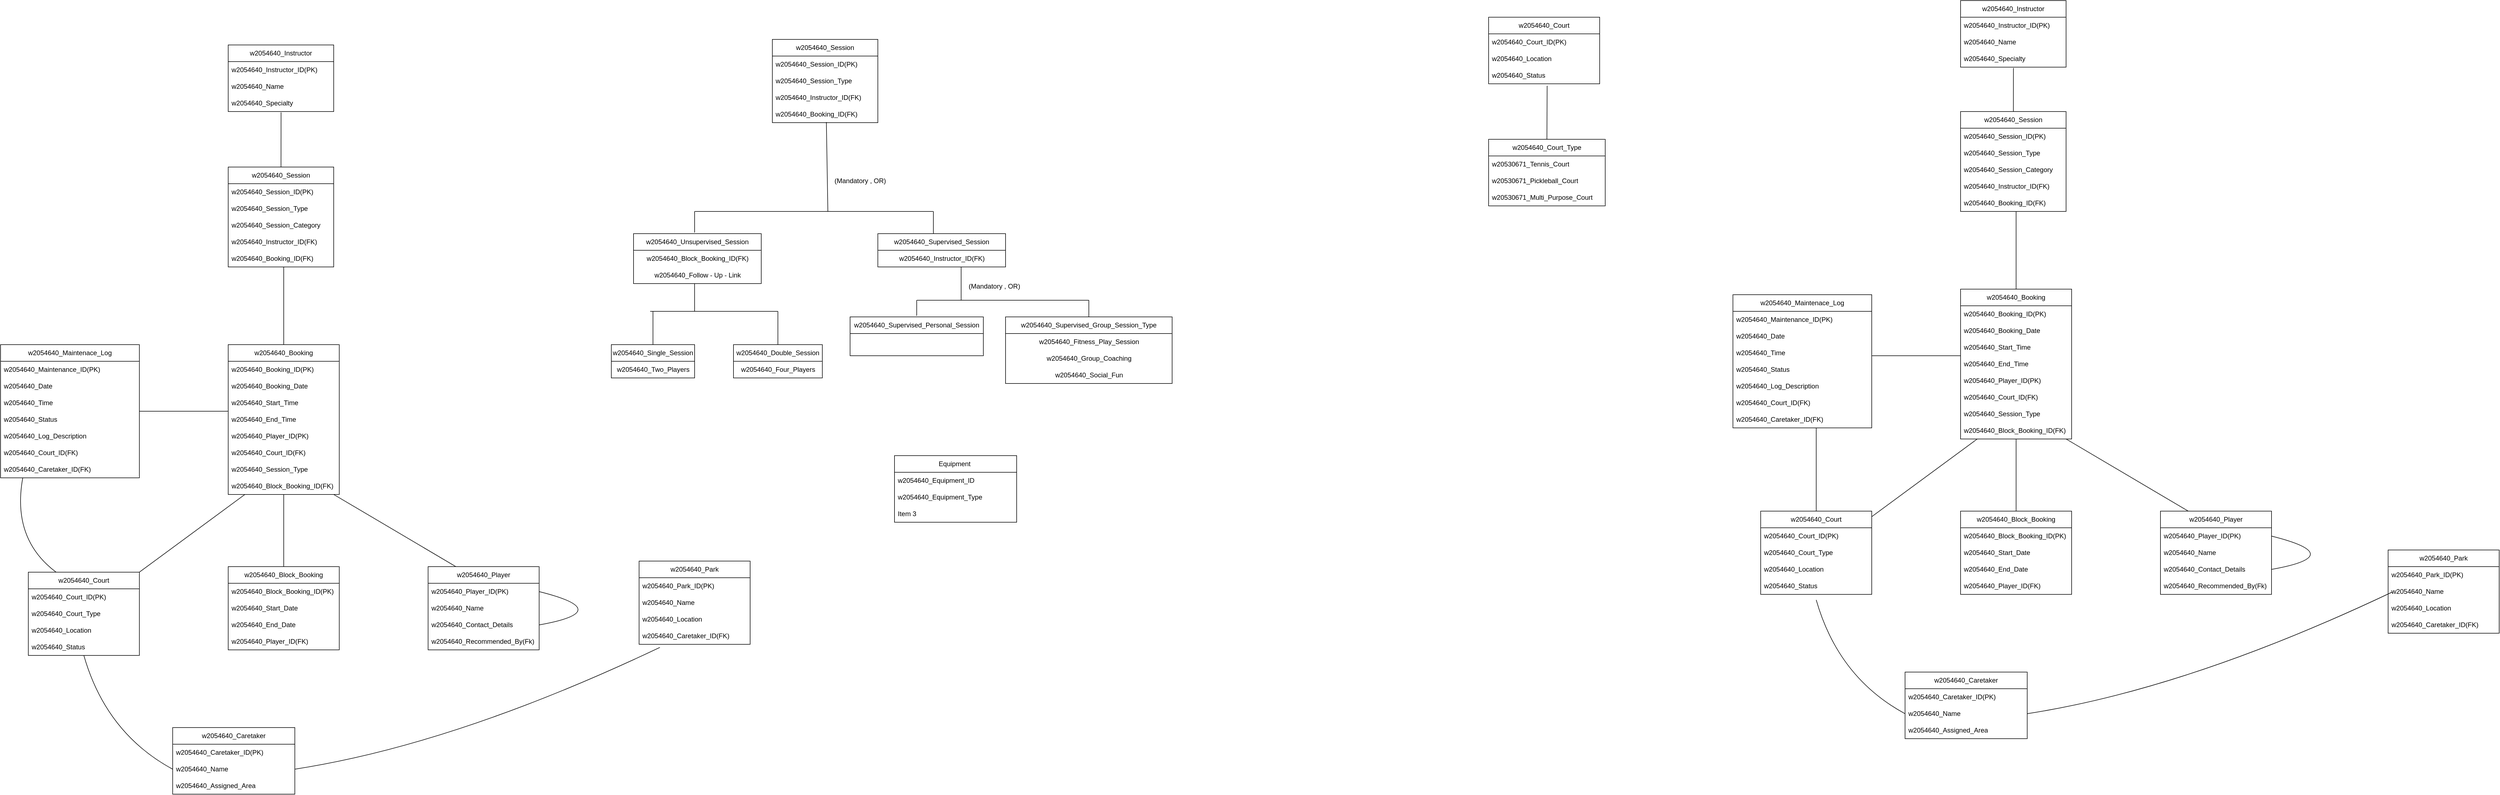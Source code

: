<mxfile version="24.7.17" pages="2">
  <diagram name="Page-1" id="sm3-m3mpt8i_qmUcEuUx">
    <mxGraphModel dx="1985" dy="1148" grid="1" gridSize="10" guides="0" tooltips="1" connect="1" arrows="1" fold="1" page="1" pageScale="1" pageWidth="1100" pageHeight="1700" math="0" shadow="0">
      <root>
        <mxCell id="0" />
        <mxCell id="1" parent="0" />
        <mxCell id="jAPhLrULdVB-Pl4PE20Y-8" value="w2054640_Instructor" style="swimlane;fontStyle=0;childLayout=stackLayout;horizontal=1;startSize=30;horizontalStack=0;resizeParent=1;resizeParentMax=0;resizeLast=0;collapsible=1;marginBottom=0;whiteSpace=wrap;html=1;glass=0;shadow=0;" parent="1" vertex="1">
          <mxGeometry x="440" y="100" width="190" height="120" as="geometry">
            <mxRectangle x="300" y="130" width="150" height="30" as="alternateBounds" />
          </mxGeometry>
        </mxCell>
        <mxCell id="jAPhLrULdVB-Pl4PE20Y-9" value="w2054640_Instructor_ID(PK)" style="text;strokeColor=none;fillColor=none;align=left;verticalAlign=middle;spacingLeft=4;spacingRight=4;overflow=hidden;points=[[0,0.5],[1,0.5]];portConstraint=eastwest;rotatable=0;whiteSpace=wrap;html=1;" parent="jAPhLrULdVB-Pl4PE20Y-8" vertex="1">
          <mxGeometry y="30" width="190" height="30" as="geometry" />
        </mxCell>
        <mxCell id="jAPhLrULdVB-Pl4PE20Y-11" value="w2054640_Name" style="text;strokeColor=none;fillColor=none;align=left;verticalAlign=middle;spacingLeft=4;spacingRight=4;overflow=hidden;points=[[0,0.5],[1,0.5]];portConstraint=eastwest;rotatable=0;whiteSpace=wrap;html=1;" parent="jAPhLrULdVB-Pl4PE20Y-8" vertex="1">
          <mxGeometry y="60" width="190" height="30" as="geometry" />
        </mxCell>
        <mxCell id="jAPhLrULdVB-Pl4PE20Y-12" value="w2054640_Specialty" style="text;strokeColor=none;fillColor=none;align=left;verticalAlign=middle;spacingLeft=4;spacingRight=4;overflow=hidden;points=[[0,0.5],[1,0.5]];portConstraint=eastwest;rotatable=0;whiteSpace=wrap;html=1;" parent="jAPhLrULdVB-Pl4PE20Y-8" vertex="1">
          <mxGeometry y="90" width="190" height="30" as="geometry" />
        </mxCell>
        <mxCell id="jAPhLrULdVB-Pl4PE20Y-13" value="w2054640_Session" style="swimlane;fontStyle=0;childLayout=stackLayout;horizontal=1;startSize=30;horizontalStack=0;resizeParent=1;resizeParentMax=0;resizeLast=0;collapsible=1;marginBottom=0;whiteSpace=wrap;html=1;" parent="1" vertex="1">
          <mxGeometry x="440" y="320" width="190" height="180" as="geometry" />
        </mxCell>
        <mxCell id="jAPhLrULdVB-Pl4PE20Y-15" value="&lt;span style=&quot;text-align: center;&quot;&gt;w2054640_Session_ID(PK)&lt;/span&gt;" style="text;strokeColor=none;fillColor=none;align=left;verticalAlign=middle;spacingLeft=4;spacingRight=4;overflow=hidden;points=[[0,0.5],[1,0.5]];portConstraint=eastwest;rotatable=0;whiteSpace=wrap;html=1;" parent="jAPhLrULdVB-Pl4PE20Y-13" vertex="1">
          <mxGeometry y="30" width="190" height="30" as="geometry" />
        </mxCell>
        <mxCell id="jAPhLrULdVB-Pl4PE20Y-14" value="&lt;span style=&quot;text-align: center;&quot;&gt;w2054640_Session_Type&lt;/span&gt;" style="text;strokeColor=none;fillColor=none;align=left;verticalAlign=middle;spacingLeft=4;spacingRight=4;overflow=hidden;points=[[0,0.5],[1,0.5]];portConstraint=eastwest;rotatable=0;whiteSpace=wrap;html=1;" parent="jAPhLrULdVB-Pl4PE20Y-13" vertex="1">
          <mxGeometry y="60" width="190" height="30" as="geometry" />
        </mxCell>
        <mxCell id="jAPhLrULdVB-Pl4PE20Y-16" value="&lt;span style=&quot;text-align: center;&quot;&gt;w2054640_Session_Category&lt;/span&gt;" style="text;strokeColor=none;fillColor=none;align=left;verticalAlign=middle;spacingLeft=4;spacingRight=4;overflow=hidden;points=[[0,0.5],[1,0.5]];portConstraint=eastwest;rotatable=0;whiteSpace=wrap;html=1;" parent="jAPhLrULdVB-Pl4PE20Y-13" vertex="1">
          <mxGeometry y="90" width="190" height="30" as="geometry" />
        </mxCell>
        <mxCell id="jAPhLrULdVB-Pl4PE20Y-17" value="&lt;span style=&quot;text-align: center;&quot;&gt;w2054640_Instructor_ID(FK)&lt;/span&gt;" style="text;strokeColor=none;fillColor=none;align=left;verticalAlign=middle;spacingLeft=4;spacingRight=4;overflow=hidden;points=[[0,0.5],[1,0.5]];portConstraint=eastwest;rotatable=0;whiteSpace=wrap;html=1;" parent="jAPhLrULdVB-Pl4PE20Y-13" vertex="1">
          <mxGeometry y="120" width="190" height="30" as="geometry" />
        </mxCell>
        <mxCell id="jAPhLrULdVB-Pl4PE20Y-18" value="&lt;span style=&quot;text-align: center;&quot;&gt;w2054640_Booking_ID(FK)&lt;/span&gt;" style="text;strokeColor=none;fillColor=none;align=left;verticalAlign=middle;spacingLeft=4;spacingRight=4;overflow=hidden;points=[[0,0.5],[1,0.5]];portConstraint=eastwest;rotatable=0;whiteSpace=wrap;html=1;" parent="jAPhLrULdVB-Pl4PE20Y-13" vertex="1">
          <mxGeometry y="150" width="190" height="30" as="geometry" />
        </mxCell>
        <mxCell id="jAPhLrULdVB-Pl4PE20Y-19" value="w2054640_Booking" style="swimlane;fontStyle=0;childLayout=stackLayout;horizontal=1;startSize=30;horizontalStack=0;resizeParent=1;resizeParentMax=0;resizeLast=0;collapsible=1;marginBottom=0;whiteSpace=wrap;html=1;" parent="1" vertex="1">
          <mxGeometry x="440" y="640" width="200" height="270" as="geometry" />
        </mxCell>
        <mxCell id="jAPhLrULdVB-Pl4PE20Y-20" value="&lt;span style=&quot;text-align: center;&quot;&gt;w2054640_Booking_ID(PK)&lt;/span&gt;" style="text;strokeColor=none;fillColor=none;align=left;verticalAlign=middle;spacingLeft=4;spacingRight=4;overflow=hidden;points=[[0,0.5],[1,0.5]];portConstraint=eastwest;rotatable=0;whiteSpace=wrap;html=1;" parent="jAPhLrULdVB-Pl4PE20Y-19" vertex="1">
          <mxGeometry y="30" width="200" height="30" as="geometry" />
        </mxCell>
        <mxCell id="jAPhLrULdVB-Pl4PE20Y-21" value="&lt;span style=&quot;text-align: center;&quot;&gt;w2054640_Booking_Date&lt;/span&gt;" style="text;strokeColor=none;fillColor=none;align=left;verticalAlign=middle;spacingLeft=4;spacingRight=4;overflow=hidden;points=[[0,0.5],[1,0.5]];portConstraint=eastwest;rotatable=0;whiteSpace=wrap;html=1;" parent="jAPhLrULdVB-Pl4PE20Y-19" vertex="1">
          <mxGeometry y="60" width="200" height="30" as="geometry" />
        </mxCell>
        <mxCell id="jAPhLrULdVB-Pl4PE20Y-22" value="&lt;span style=&quot;text-align: center;&quot;&gt;w2054640_Start_Time&lt;/span&gt;" style="text;strokeColor=none;fillColor=none;align=left;verticalAlign=middle;spacingLeft=4;spacingRight=4;overflow=hidden;points=[[0,0.5],[1,0.5]];portConstraint=eastwest;rotatable=0;whiteSpace=wrap;html=1;" parent="jAPhLrULdVB-Pl4PE20Y-19" vertex="1">
          <mxGeometry y="90" width="200" height="30" as="geometry" />
        </mxCell>
        <mxCell id="jAPhLrULdVB-Pl4PE20Y-23" value="&lt;span style=&quot;text-align: center;&quot;&gt;w2054640_End_Time&lt;/span&gt;" style="text;strokeColor=none;fillColor=none;align=left;verticalAlign=middle;spacingLeft=4;spacingRight=4;overflow=hidden;points=[[0,0.5],[1,0.5]];portConstraint=eastwest;rotatable=0;whiteSpace=wrap;html=1;" parent="jAPhLrULdVB-Pl4PE20Y-19" vertex="1">
          <mxGeometry y="120" width="200" height="30" as="geometry" />
        </mxCell>
        <mxCell id="jAPhLrULdVB-Pl4PE20Y-24" value="&lt;span style=&quot;text-align: center;&quot;&gt;w2054640_Player_ID(PK)&lt;/span&gt;" style="text;strokeColor=none;fillColor=none;align=left;verticalAlign=middle;spacingLeft=4;spacingRight=4;overflow=hidden;points=[[0,0.5],[1,0.5]];portConstraint=eastwest;rotatable=0;whiteSpace=wrap;html=1;" parent="jAPhLrULdVB-Pl4PE20Y-19" vertex="1">
          <mxGeometry y="150" width="200" height="30" as="geometry" />
        </mxCell>
        <mxCell id="jAPhLrULdVB-Pl4PE20Y-25" value="&lt;span style=&quot;text-align: center;&quot;&gt;w2054640_Court_ID(FK)&lt;/span&gt;" style="text;strokeColor=none;fillColor=none;align=left;verticalAlign=middle;spacingLeft=4;spacingRight=4;overflow=hidden;points=[[0,0.5],[1,0.5]];portConstraint=eastwest;rotatable=0;whiteSpace=wrap;html=1;" parent="jAPhLrULdVB-Pl4PE20Y-19" vertex="1">
          <mxGeometry y="180" width="200" height="30" as="geometry" />
        </mxCell>
        <mxCell id="jAPhLrULdVB-Pl4PE20Y-26" value="&lt;span style=&quot;text-align: center;&quot;&gt;w2054640_Session_Type&lt;/span&gt;" style="text;strokeColor=none;fillColor=none;align=left;verticalAlign=middle;spacingLeft=4;spacingRight=4;overflow=hidden;points=[[0,0.5],[1,0.5]];portConstraint=eastwest;rotatable=0;whiteSpace=wrap;html=1;" parent="jAPhLrULdVB-Pl4PE20Y-19" vertex="1">
          <mxGeometry y="210" width="200" height="30" as="geometry" />
        </mxCell>
        <mxCell id="jAPhLrULdVB-Pl4PE20Y-27" value="&lt;span style=&quot;text-align: center;&quot;&gt;w2054640_Block_Booking_ID(FK)&lt;/span&gt;" style="text;strokeColor=none;fillColor=none;align=left;verticalAlign=middle;spacingLeft=4;spacingRight=4;overflow=hidden;points=[[0,0.5],[1,0.5]];portConstraint=eastwest;rotatable=0;whiteSpace=wrap;html=1;" parent="jAPhLrULdVB-Pl4PE20Y-19" vertex="1">
          <mxGeometry y="240" width="200" height="30" as="geometry" />
        </mxCell>
        <mxCell id="jAPhLrULdVB-Pl4PE20Y-28" value="w2054640_Block_Booking" style="swimlane;fontStyle=0;childLayout=stackLayout;horizontal=1;startSize=30;horizontalStack=0;resizeParent=1;resizeParentMax=0;resizeLast=0;collapsible=1;marginBottom=0;whiteSpace=wrap;html=1;" parent="1" vertex="1">
          <mxGeometry x="440" y="1040" width="200" height="150" as="geometry" />
        </mxCell>
        <mxCell id="jAPhLrULdVB-Pl4PE20Y-29" value="&lt;span style=&quot;text-align: center;&quot;&gt;w2054640_Block_Booking_ID(PK)&lt;/span&gt;" style="text;strokeColor=none;fillColor=none;align=left;verticalAlign=middle;spacingLeft=4;spacingRight=4;overflow=hidden;points=[[0,0.5],[1,0.5]];portConstraint=eastwest;rotatable=0;whiteSpace=wrap;html=1;" parent="jAPhLrULdVB-Pl4PE20Y-28" vertex="1">
          <mxGeometry y="30" width="200" height="30" as="geometry" />
        </mxCell>
        <mxCell id="jAPhLrULdVB-Pl4PE20Y-30" value="&lt;span style=&quot;text-align: center;&quot;&gt;w2054640_Start_Date&lt;/span&gt;" style="text;strokeColor=none;fillColor=none;align=left;verticalAlign=middle;spacingLeft=4;spacingRight=4;overflow=hidden;points=[[0,0.5],[1,0.5]];portConstraint=eastwest;rotatable=0;whiteSpace=wrap;html=1;" parent="jAPhLrULdVB-Pl4PE20Y-28" vertex="1">
          <mxGeometry y="60" width="200" height="30" as="geometry" />
        </mxCell>
        <mxCell id="jAPhLrULdVB-Pl4PE20Y-31" value="&lt;span style=&quot;text-align: center;&quot;&gt;w2054640_End_Date&lt;/span&gt;" style="text;strokeColor=none;fillColor=none;align=left;verticalAlign=middle;spacingLeft=4;spacingRight=4;overflow=hidden;points=[[0,0.5],[1,0.5]];portConstraint=eastwest;rotatable=0;whiteSpace=wrap;html=1;" parent="jAPhLrULdVB-Pl4PE20Y-28" vertex="1">
          <mxGeometry y="90" width="200" height="30" as="geometry" />
        </mxCell>
        <mxCell id="jAPhLrULdVB-Pl4PE20Y-32" value="&lt;span style=&quot;text-align: center;&quot;&gt;w2054640_Player_ID(FK)&lt;/span&gt;" style="text;strokeColor=none;fillColor=none;align=left;verticalAlign=middle;spacingLeft=4;spacingRight=4;overflow=hidden;points=[[0,0.5],[1,0.5]];portConstraint=eastwest;rotatable=0;whiteSpace=wrap;html=1;" parent="jAPhLrULdVB-Pl4PE20Y-28" vertex="1">
          <mxGeometry y="120" width="200" height="30" as="geometry" />
        </mxCell>
        <mxCell id="jAPhLrULdVB-Pl4PE20Y-33" value="w2054640_Maintenace_Log" style="swimlane;fontStyle=0;childLayout=stackLayout;horizontal=1;startSize=30;horizontalStack=0;resizeParent=1;resizeParentMax=0;resizeLast=0;collapsible=1;marginBottom=0;whiteSpace=wrap;html=1;" parent="1" vertex="1">
          <mxGeometry x="30" y="640" width="250" height="240" as="geometry" />
        </mxCell>
        <mxCell id="jAPhLrULdVB-Pl4PE20Y-34" value="&lt;span style=&quot;text-align: center;&quot;&gt;w2054640_Maintenance_ID(PK)&lt;/span&gt;" style="text;strokeColor=none;fillColor=none;align=left;verticalAlign=middle;spacingLeft=4;spacingRight=4;overflow=hidden;points=[[0,0.5],[1,0.5]];portConstraint=eastwest;rotatable=0;whiteSpace=wrap;html=1;" parent="jAPhLrULdVB-Pl4PE20Y-33" vertex="1">
          <mxGeometry y="30" width="250" height="30" as="geometry" />
        </mxCell>
        <mxCell id="jAPhLrULdVB-Pl4PE20Y-35" value="&lt;span style=&quot;text-align: center;&quot;&gt;w2054640_Date&lt;/span&gt;" style="text;strokeColor=none;fillColor=none;align=left;verticalAlign=middle;spacingLeft=4;spacingRight=4;overflow=hidden;points=[[0,0.5],[1,0.5]];portConstraint=eastwest;rotatable=0;whiteSpace=wrap;html=1;" parent="jAPhLrULdVB-Pl4PE20Y-33" vertex="1">
          <mxGeometry y="60" width="250" height="30" as="geometry" />
        </mxCell>
        <mxCell id="jAPhLrULdVB-Pl4PE20Y-36" value="&lt;span style=&quot;text-align: center;&quot;&gt;w2054640_Time&lt;/span&gt;" style="text;strokeColor=none;fillColor=none;align=left;verticalAlign=middle;spacingLeft=4;spacingRight=4;overflow=hidden;points=[[0,0.5],[1,0.5]];portConstraint=eastwest;rotatable=0;whiteSpace=wrap;html=1;" parent="jAPhLrULdVB-Pl4PE20Y-33" vertex="1">
          <mxGeometry y="90" width="250" height="30" as="geometry" />
        </mxCell>
        <mxCell id="jAPhLrULdVB-Pl4PE20Y-37" value="&lt;span style=&quot;text-align: center;&quot;&gt;w2054640_Status&lt;/span&gt;" style="text;strokeColor=none;fillColor=none;align=left;verticalAlign=middle;spacingLeft=4;spacingRight=4;overflow=hidden;points=[[0,0.5],[1,0.5]];portConstraint=eastwest;rotatable=0;whiteSpace=wrap;html=1;" parent="jAPhLrULdVB-Pl4PE20Y-33" vertex="1">
          <mxGeometry y="120" width="250" height="30" as="geometry" />
        </mxCell>
        <mxCell id="jAPhLrULdVB-Pl4PE20Y-38" value="&lt;span style=&quot;text-align: center;&quot;&gt;w2054640_Log_Description&lt;/span&gt;" style="text;strokeColor=none;fillColor=none;align=left;verticalAlign=middle;spacingLeft=4;spacingRight=4;overflow=hidden;points=[[0,0.5],[1,0.5]];portConstraint=eastwest;rotatable=0;whiteSpace=wrap;html=1;" parent="jAPhLrULdVB-Pl4PE20Y-33" vertex="1">
          <mxGeometry y="150" width="250" height="30" as="geometry" />
        </mxCell>
        <mxCell id="jAPhLrULdVB-Pl4PE20Y-39" value="&lt;span style=&quot;text-align: center;&quot;&gt;w2054640_Court_ID(FK)&lt;/span&gt;" style="text;strokeColor=none;fillColor=none;align=left;verticalAlign=middle;spacingLeft=4;spacingRight=4;overflow=hidden;points=[[0,0.5],[1,0.5]];portConstraint=eastwest;rotatable=0;whiteSpace=wrap;html=1;" parent="jAPhLrULdVB-Pl4PE20Y-33" vertex="1">
          <mxGeometry y="180" width="250" height="30" as="geometry" />
        </mxCell>
        <mxCell id="jAPhLrULdVB-Pl4PE20Y-40" value="&lt;span style=&quot;text-align: center;&quot;&gt;w2054640_Caretaker_ID(FK)&lt;/span&gt;" style="text;strokeColor=none;fillColor=none;align=left;verticalAlign=middle;spacingLeft=4;spacingRight=4;overflow=hidden;points=[[0,0.5],[1,0.5]];portConstraint=eastwest;rotatable=0;whiteSpace=wrap;html=1;" parent="jAPhLrULdVB-Pl4PE20Y-33" vertex="1">
          <mxGeometry y="210" width="250" height="30" as="geometry" />
        </mxCell>
        <mxCell id="jAPhLrULdVB-Pl4PE20Y-41" value="w2054640_Court" style="swimlane;fontStyle=0;childLayout=stackLayout;horizontal=1;startSize=30;horizontalStack=0;resizeParent=1;resizeParentMax=0;resizeLast=0;collapsible=1;marginBottom=0;whiteSpace=wrap;html=1;" parent="1" vertex="1">
          <mxGeometry x="80" y="1050" width="200" height="150" as="geometry" />
        </mxCell>
        <mxCell id="jAPhLrULdVB-Pl4PE20Y-42" value="&lt;span style=&quot;text-align: center;&quot;&gt;w2054640_Court_ID(PK)&lt;/span&gt;" style="text;strokeColor=none;fillColor=none;align=left;verticalAlign=middle;spacingLeft=4;spacingRight=4;overflow=hidden;points=[[0,0.5],[1,0.5]];portConstraint=eastwest;rotatable=0;whiteSpace=wrap;html=1;" parent="jAPhLrULdVB-Pl4PE20Y-41" vertex="1">
          <mxGeometry y="30" width="200" height="30" as="geometry" />
        </mxCell>
        <mxCell id="jAPhLrULdVB-Pl4PE20Y-43" value="&lt;span style=&quot;text-align: center;&quot;&gt;w2054640_Court_Type&lt;/span&gt;" style="text;strokeColor=none;fillColor=none;align=left;verticalAlign=middle;spacingLeft=4;spacingRight=4;overflow=hidden;points=[[0,0.5],[1,0.5]];portConstraint=eastwest;rotatable=0;whiteSpace=wrap;html=1;" parent="jAPhLrULdVB-Pl4PE20Y-41" vertex="1">
          <mxGeometry y="60" width="200" height="30" as="geometry" />
        </mxCell>
        <mxCell id="jAPhLrULdVB-Pl4PE20Y-44" value="&lt;span style=&quot;text-align: center;&quot;&gt;w2054640_Location&lt;/span&gt;" style="text;strokeColor=none;fillColor=none;align=left;verticalAlign=middle;spacingLeft=4;spacingRight=4;overflow=hidden;points=[[0,0.5],[1,0.5]];portConstraint=eastwest;rotatable=0;whiteSpace=wrap;html=1;" parent="jAPhLrULdVB-Pl4PE20Y-41" vertex="1">
          <mxGeometry y="90" width="200" height="30" as="geometry" />
        </mxCell>
        <mxCell id="jAPhLrULdVB-Pl4PE20Y-45" value="&lt;span style=&quot;text-align: center;&quot;&gt;w2054640_Status&lt;/span&gt;" style="text;strokeColor=none;fillColor=none;align=left;verticalAlign=middle;spacingLeft=4;spacingRight=4;overflow=hidden;points=[[0,0.5],[1,0.5]];portConstraint=eastwest;rotatable=0;whiteSpace=wrap;html=1;" parent="jAPhLrULdVB-Pl4PE20Y-41" vertex="1">
          <mxGeometry y="120" width="200" height="30" as="geometry" />
        </mxCell>
        <mxCell id="jAPhLrULdVB-Pl4PE20Y-46" value="w2054640_Player" style="swimlane;fontStyle=0;childLayout=stackLayout;horizontal=1;startSize=30;horizontalStack=0;resizeParent=1;resizeParentMax=0;resizeLast=0;collapsible=1;marginBottom=0;whiteSpace=wrap;html=1;" parent="1" vertex="1">
          <mxGeometry x="800" y="1040" width="200" height="150" as="geometry" />
        </mxCell>
        <mxCell id="jAPhLrULdVB-Pl4PE20Y-47" value="&lt;span style=&quot;text-align: center;&quot;&gt;w2054640_Player_ID(PK)&lt;/span&gt;" style="text;strokeColor=none;fillColor=none;align=left;verticalAlign=middle;spacingLeft=4;spacingRight=4;overflow=hidden;points=[[0,0.5],[1,0.5]];portConstraint=eastwest;rotatable=0;whiteSpace=wrap;html=1;" parent="jAPhLrULdVB-Pl4PE20Y-46" vertex="1">
          <mxGeometry y="30" width="200" height="30" as="geometry" />
        </mxCell>
        <mxCell id="jAPhLrULdVB-Pl4PE20Y-48" value="&lt;span style=&quot;text-align: center;&quot;&gt;w2054640_Name&lt;/span&gt;" style="text;strokeColor=none;fillColor=none;align=left;verticalAlign=middle;spacingLeft=4;spacingRight=4;overflow=hidden;points=[[0,0.5],[1,0.5]];portConstraint=eastwest;rotatable=0;whiteSpace=wrap;html=1;" parent="jAPhLrULdVB-Pl4PE20Y-46" vertex="1">
          <mxGeometry y="60" width="200" height="30" as="geometry" />
        </mxCell>
        <mxCell id="jAPhLrULdVB-Pl4PE20Y-49" value="&lt;span style=&quot;text-align: center;&quot;&gt;w2054640_Contact_Details&lt;/span&gt;" style="text;strokeColor=none;fillColor=none;align=left;verticalAlign=middle;spacingLeft=4;spacingRight=4;overflow=hidden;points=[[0,0.5],[1,0.5]];portConstraint=eastwest;rotatable=0;whiteSpace=wrap;html=1;" parent="jAPhLrULdVB-Pl4PE20Y-46" vertex="1">
          <mxGeometry y="90" width="200" height="30" as="geometry" />
        </mxCell>
        <mxCell id="jAPhLrULdVB-Pl4PE20Y-50" value="&lt;span style=&quot;text-align: center;&quot;&gt;w2054640_Recommended_By(Fk)&lt;/span&gt;" style="text;strokeColor=none;fillColor=none;align=left;verticalAlign=middle;spacingLeft=4;spacingRight=4;overflow=hidden;points=[[0,0.5],[1,0.5]];portConstraint=eastwest;rotatable=0;whiteSpace=wrap;html=1;" parent="jAPhLrULdVB-Pl4PE20Y-46" vertex="1">
          <mxGeometry y="120" width="200" height="30" as="geometry" />
        </mxCell>
        <mxCell id="jAPhLrULdVB-Pl4PE20Y-73" value="" style="endArrow=none;html=1;rounded=0;curved=1;entryX=1;entryY=0.5;entryDx=0;entryDy=0;exitX=1;exitY=0.5;exitDx=0;exitDy=0;" parent="jAPhLrULdVB-Pl4PE20Y-46" source="jAPhLrULdVB-Pl4PE20Y-49" target="jAPhLrULdVB-Pl4PE20Y-47" edge="1">
          <mxGeometry width="50" height="50" relative="1" as="geometry">
            <mxPoint x="220" y="100" as="sourcePoint" />
            <mxPoint x="270" y="50" as="targetPoint" />
            <Array as="points">
              <mxPoint x="340" y="80" />
            </Array>
          </mxGeometry>
        </mxCell>
        <mxCell id="jAPhLrULdVB-Pl4PE20Y-51" value="w2054640_Caretaker" style="swimlane;fontStyle=0;childLayout=stackLayout;horizontal=1;startSize=30;horizontalStack=0;resizeParent=1;resizeParentMax=0;resizeLast=0;collapsible=1;marginBottom=0;whiteSpace=wrap;html=1;" parent="1" vertex="1">
          <mxGeometry x="340" y="1330" width="220" height="120" as="geometry" />
        </mxCell>
        <mxCell id="jAPhLrULdVB-Pl4PE20Y-52" value="&lt;span style=&quot;text-align: center;&quot;&gt;w2054640_Caretaker_ID(PK)&lt;/span&gt;" style="text;strokeColor=none;fillColor=none;align=left;verticalAlign=middle;spacingLeft=4;spacingRight=4;overflow=hidden;points=[[0,0.5],[1,0.5]];portConstraint=eastwest;rotatable=0;whiteSpace=wrap;html=1;" parent="jAPhLrULdVB-Pl4PE20Y-51" vertex="1">
          <mxGeometry y="30" width="220" height="30" as="geometry" />
        </mxCell>
        <mxCell id="jAPhLrULdVB-Pl4PE20Y-53" value="&lt;span style=&quot;text-align: center;&quot;&gt;w2054640_Name&lt;/span&gt;" style="text;strokeColor=none;fillColor=none;align=left;verticalAlign=middle;spacingLeft=4;spacingRight=4;overflow=hidden;points=[[0,0.5],[1,0.5]];portConstraint=eastwest;rotatable=0;whiteSpace=wrap;html=1;" parent="jAPhLrULdVB-Pl4PE20Y-51" vertex="1">
          <mxGeometry y="60" width="220" height="30" as="geometry" />
        </mxCell>
        <mxCell id="jAPhLrULdVB-Pl4PE20Y-54" value="&lt;span style=&quot;text-align: center;&quot;&gt;w2054640_Assigned_Area&lt;/span&gt;" style="text;strokeColor=none;fillColor=none;align=left;verticalAlign=middle;spacingLeft=4;spacingRight=4;overflow=hidden;points=[[0,0.5],[1,0.5]];portConstraint=eastwest;rotatable=0;whiteSpace=wrap;html=1;" parent="jAPhLrULdVB-Pl4PE20Y-51" vertex="1">
          <mxGeometry y="90" width="220" height="30" as="geometry" />
        </mxCell>
        <mxCell id="jAPhLrULdVB-Pl4PE20Y-55" value="w2054640_Park" style="swimlane;fontStyle=0;childLayout=stackLayout;horizontal=1;startSize=30;horizontalStack=0;resizeParent=1;resizeParentMax=0;resizeLast=0;collapsible=1;marginBottom=0;whiteSpace=wrap;html=1;" parent="1" vertex="1">
          <mxGeometry x="1180" y="1030" width="200" height="150" as="geometry" />
        </mxCell>
        <mxCell id="jAPhLrULdVB-Pl4PE20Y-56" value="&lt;span style=&quot;text-align: center;&quot;&gt;w2054640_Park_ID(PK)&lt;/span&gt;" style="text;strokeColor=none;fillColor=none;align=left;verticalAlign=middle;spacingLeft=4;spacingRight=4;overflow=hidden;points=[[0,0.5],[1,0.5]];portConstraint=eastwest;rotatable=0;whiteSpace=wrap;html=1;" parent="jAPhLrULdVB-Pl4PE20Y-55" vertex="1">
          <mxGeometry y="30" width="200" height="30" as="geometry" />
        </mxCell>
        <mxCell id="jAPhLrULdVB-Pl4PE20Y-57" value="&lt;span style=&quot;text-align: center;&quot;&gt;w2054640_Name&lt;/span&gt;" style="text;strokeColor=none;fillColor=none;align=left;verticalAlign=middle;spacingLeft=4;spacingRight=4;overflow=hidden;points=[[0,0.5],[1,0.5]];portConstraint=eastwest;rotatable=0;whiteSpace=wrap;html=1;" parent="jAPhLrULdVB-Pl4PE20Y-55" vertex="1">
          <mxGeometry y="60" width="200" height="30" as="geometry" />
        </mxCell>
        <mxCell id="jAPhLrULdVB-Pl4PE20Y-58" value="&lt;span style=&quot;text-align: center;&quot;&gt;w2054640_Location&lt;/span&gt;" style="text;strokeColor=none;fillColor=none;align=left;verticalAlign=middle;spacingLeft=4;spacingRight=4;overflow=hidden;points=[[0,0.5],[1,0.5]];portConstraint=eastwest;rotatable=0;whiteSpace=wrap;html=1;" parent="jAPhLrULdVB-Pl4PE20Y-55" vertex="1">
          <mxGeometry y="90" width="200" height="30" as="geometry" />
        </mxCell>
        <mxCell id="jAPhLrULdVB-Pl4PE20Y-59" value="&lt;span style=&quot;text-align: center;&quot;&gt;w2054640_Caretaker_ID(FK)&lt;/span&gt;" style="text;strokeColor=none;fillColor=none;align=left;verticalAlign=middle;spacingLeft=4;spacingRight=4;overflow=hidden;points=[[0,0.5],[1,0.5]];portConstraint=eastwest;rotatable=0;whiteSpace=wrap;html=1;" parent="jAPhLrULdVB-Pl4PE20Y-55" vertex="1">
          <mxGeometry y="120" width="200" height="30" as="geometry" />
        </mxCell>
        <mxCell id="jAPhLrULdVB-Pl4PE20Y-61" value="" style="endArrow=none;html=1;rounded=0;exitX=0.5;exitY=0;exitDx=0;exitDy=0;" parent="1" source="jAPhLrULdVB-Pl4PE20Y-19" edge="1">
          <mxGeometry width="50" height="50" relative="1" as="geometry">
            <mxPoint x="350" y="560" as="sourcePoint" />
            <mxPoint x="540" y="500" as="targetPoint" />
          </mxGeometry>
        </mxCell>
        <mxCell id="jAPhLrULdVB-Pl4PE20Y-62" value="" style="endArrow=none;html=1;rounded=0;exitX=0.5;exitY=0;exitDx=0;exitDy=0;" parent="1" source="jAPhLrULdVB-Pl4PE20Y-28" target="jAPhLrULdVB-Pl4PE20Y-27" edge="1">
          <mxGeometry width="50" height="50" relative="1" as="geometry">
            <mxPoint x="350" y="970" as="sourcePoint" />
            <mxPoint x="400" y="920" as="targetPoint" />
          </mxGeometry>
        </mxCell>
        <mxCell id="jAPhLrULdVB-Pl4PE20Y-64" value="" style="endArrow=none;html=1;rounded=0;entryX=0.501;entryY=1.049;entryDx=0;entryDy=0;entryPerimeter=0;" parent="1" source="jAPhLrULdVB-Pl4PE20Y-13" target="jAPhLrULdVB-Pl4PE20Y-12" edge="1">
          <mxGeometry width="50" height="50" relative="1" as="geometry">
            <mxPoint x="480" y="270" as="sourcePoint" />
            <mxPoint x="530" y="220" as="targetPoint" />
          </mxGeometry>
        </mxCell>
        <mxCell id="jAPhLrULdVB-Pl4PE20Y-65" value="" style="endArrow=none;html=1;rounded=0;" parent="1" edge="1">
          <mxGeometry width="50" height="50" relative="1" as="geometry">
            <mxPoint x="280" y="760" as="sourcePoint" />
            <mxPoint x="440" y="760" as="targetPoint" />
          </mxGeometry>
        </mxCell>
        <mxCell id="jAPhLrULdVB-Pl4PE20Y-70" value="" style="endArrow=none;html=1;rounded=0;exitX=0;exitY=0.5;exitDx=0;exitDy=0;curved=1;" parent="1" source="jAPhLrULdVB-Pl4PE20Y-53" edge="1">
          <mxGeometry width="50" height="50" relative="1" as="geometry">
            <mxPoint x="130" y="1250" as="sourcePoint" />
            <mxPoint x="180" y="1200" as="targetPoint" />
            <Array as="points">
              <mxPoint x="220" y="1340" />
            </Array>
          </mxGeometry>
        </mxCell>
        <mxCell id="jAPhLrULdVB-Pl4PE20Y-71" value="" style="endArrow=none;html=1;rounded=0;exitX=1;exitY=0.5;exitDx=0;exitDy=0;curved=1;entryX=0.187;entryY=1.185;entryDx=0;entryDy=0;entryPerimeter=0;" parent="1" source="jAPhLrULdVB-Pl4PE20Y-53" target="jAPhLrULdVB-Pl4PE20Y-59" edge="1">
          <mxGeometry width="50" height="50" relative="1" as="geometry">
            <mxPoint x="860" y="1240" as="sourcePoint" />
            <mxPoint x="910" y="1190" as="targetPoint" />
            <Array as="points">
              <mxPoint x="850" y="1360" />
            </Array>
          </mxGeometry>
        </mxCell>
        <mxCell id="jAPhLrULdVB-Pl4PE20Y-75" value="" style="endArrow=none;html=1;rounded=0;exitX=0.25;exitY=0;exitDx=0;exitDy=0;curved=1;" parent="1" source="jAPhLrULdVB-Pl4PE20Y-41" edge="1">
          <mxGeometry width="50" height="50" relative="1" as="geometry">
            <mxPoint x="160" y="1040" as="sourcePoint" />
            <mxPoint x="70" y="880" as="targetPoint" />
            <Array as="points">
              <mxPoint x="50" y="990" />
            </Array>
          </mxGeometry>
        </mxCell>
        <mxCell id="jAPhLrULdVB-Pl4PE20Y-76" value="" style="endArrow=none;html=1;rounded=0;exitX=1;exitY=0;exitDx=0;exitDy=0;" parent="1" source="jAPhLrULdVB-Pl4PE20Y-41" edge="1">
          <mxGeometry width="50" height="50" relative="1" as="geometry">
            <mxPoint x="420" y="960" as="sourcePoint" />
            <mxPoint x="470" y="910" as="targetPoint" />
          </mxGeometry>
        </mxCell>
        <mxCell id="jAPhLrULdVB-Pl4PE20Y-77" value="" style="endArrow=none;html=1;rounded=0;exitX=0.25;exitY=0;exitDx=0;exitDy=0;" parent="1" source="jAPhLrULdVB-Pl4PE20Y-46" edge="1">
          <mxGeometry width="50" height="50" relative="1" as="geometry">
            <mxPoint x="580" y="960" as="sourcePoint" />
            <mxPoint x="630" y="910" as="targetPoint" />
          </mxGeometry>
        </mxCell>
        <mxCell id="jAPhLrULdVB-Pl4PE20Y-92" value="w2054640_Supervised_Session" style="swimlane;fontStyle=0;childLayout=stackLayout;horizontal=1;startSize=30;horizontalStack=0;resizeParent=1;resizeParentMax=0;resizeLast=0;collapsible=1;marginBottom=0;whiteSpace=wrap;html=1;" parent="1" vertex="1">
          <mxGeometry x="1610" y="440" width="230" height="60" as="geometry" />
        </mxCell>
        <mxCell id="pRT6icKi6RY1rDs_TngT-29" value="&lt;span style=&quot;text-align: left; text-wrap: wrap;&quot;&gt;w2054640_Instructor_ID(FK)&lt;/span&gt;" style="text;html=1;align=center;verticalAlign=middle;resizable=0;points=[];autosize=1;strokeColor=none;fillColor=none;" vertex="1" parent="jAPhLrULdVB-Pl4PE20Y-92">
          <mxGeometry y="30" width="230" height="30" as="geometry" />
        </mxCell>
        <mxCell id="jAPhLrULdVB-Pl4PE20Y-97" value="w2054640_Unsupervised_Session" style="swimlane;fontStyle=0;childLayout=stackLayout;horizontal=1;startSize=30;horizontalStack=0;resizeParent=1;resizeParentMax=0;resizeLast=0;collapsible=1;marginBottom=0;whiteSpace=wrap;html=1;" parent="1" vertex="1">
          <mxGeometry x="1170" y="440" width="230" height="90" as="geometry" />
        </mxCell>
        <mxCell id="pRT6icKi6RY1rDs_TngT-15" value="w2054640_Block_Booking_ID(FK)" style="text;html=1;align=center;verticalAlign=middle;resizable=0;points=[];autosize=1;strokeColor=none;fillColor=none;" vertex="1" parent="jAPhLrULdVB-Pl4PE20Y-97">
          <mxGeometry y="30" width="230" height="30" as="geometry" />
        </mxCell>
        <mxCell id="pRT6icKi6RY1rDs_TngT-26" value="w2054640_Follow - Up - Link" style="text;html=1;align=center;verticalAlign=middle;resizable=0;points=[];autosize=1;strokeColor=none;fillColor=none;" vertex="1" parent="jAPhLrULdVB-Pl4PE20Y-97">
          <mxGeometry y="60" width="230" height="30" as="geometry" />
        </mxCell>
        <mxCell id="jAPhLrULdVB-Pl4PE20Y-101" value="w2054640_Single_Session" style="swimlane;fontStyle=0;childLayout=stackLayout;horizontal=1;startSize=30;horizontalStack=0;resizeParent=1;resizeParentMax=0;resizeLast=0;collapsible=1;marginBottom=0;whiteSpace=wrap;html=1;" parent="1" vertex="1">
          <mxGeometry x="1130" y="640" width="150" height="60" as="geometry" />
        </mxCell>
        <mxCell id="jAPhLrULdVB-Pl4PE20Y-117" value="&lt;span style=&quot;text-wrap: wrap;&quot;&gt;w2054640_Two_Players&lt;/span&gt;" style="text;html=1;align=center;verticalAlign=middle;resizable=0;points=[];autosize=1;strokeColor=none;fillColor=none;" parent="jAPhLrULdVB-Pl4PE20Y-101" vertex="1">
          <mxGeometry y="30" width="150" height="30" as="geometry" />
        </mxCell>
        <mxCell id="jAPhLrULdVB-Pl4PE20Y-105" value="w2054640_Double_Session" style="swimlane;fontStyle=0;childLayout=stackLayout;horizontal=1;startSize=30;horizontalStack=0;resizeParent=1;resizeParentMax=0;resizeLast=0;collapsible=1;marginBottom=0;whiteSpace=wrap;html=1;" parent="1" vertex="1">
          <mxGeometry x="1350" y="640" width="160" height="60" as="geometry" />
        </mxCell>
        <mxCell id="jAPhLrULdVB-Pl4PE20Y-118" value="&lt;span style=&quot;text-wrap: wrap;&quot;&gt;w2054640_Four_Players&lt;/span&gt;" style="text;html=1;align=center;verticalAlign=middle;resizable=0;points=[];autosize=1;strokeColor=none;fillColor=none;" parent="jAPhLrULdVB-Pl4PE20Y-105" vertex="1">
          <mxGeometry y="30" width="160" height="30" as="geometry" />
        </mxCell>
        <mxCell id="jAPhLrULdVB-Pl4PE20Y-109" value="w2054640_Supervised_Personal_Session" style="swimlane;fontStyle=0;childLayout=stackLayout;horizontal=1;startSize=30;horizontalStack=0;resizeParent=1;resizeParentMax=0;resizeLast=0;collapsible=1;marginBottom=0;whiteSpace=wrap;html=1;" parent="1" vertex="1">
          <mxGeometry x="1560" y="590" width="240" height="70" as="geometry" />
        </mxCell>
        <mxCell id="jAPhLrULdVB-Pl4PE20Y-113" value="w2054640_Supervised_Group_Session_Type" style="swimlane;fontStyle=0;childLayout=stackLayout;horizontal=1;startSize=30;horizontalStack=0;resizeParent=1;resizeParentMax=0;resizeLast=0;collapsible=1;marginBottom=0;whiteSpace=wrap;html=1;" parent="1" vertex="1">
          <mxGeometry x="1840" y="590" width="300" height="120" as="geometry" />
        </mxCell>
        <mxCell id="jAPhLrULdVB-Pl4PE20Y-127" value="&lt;span style=&quot;text-wrap: wrap;&quot;&gt;w2054640_Fitness_Play_Session&lt;/span&gt;" style="text;html=1;align=center;verticalAlign=middle;resizable=0;points=[];autosize=1;strokeColor=none;fillColor=none;" parent="jAPhLrULdVB-Pl4PE20Y-113" vertex="1">
          <mxGeometry y="30" width="300" height="30" as="geometry" />
        </mxCell>
        <mxCell id="jAPhLrULdVB-Pl4PE20Y-130" value="&lt;span style=&quot;text-wrap: wrap;&quot;&gt;w2054640_Group_Coaching&lt;/span&gt;" style="text;html=1;align=center;verticalAlign=middle;resizable=0;points=[];autosize=1;strokeColor=none;fillColor=none;" parent="jAPhLrULdVB-Pl4PE20Y-113" vertex="1">
          <mxGeometry y="60" width="300" height="30" as="geometry" />
        </mxCell>
        <mxCell id="jAPhLrULdVB-Pl4PE20Y-131" value="&lt;span style=&quot;text-wrap: wrap;&quot;&gt;w2054640_Social_Fun&lt;/span&gt;" style="text;html=1;align=center;verticalAlign=middle;resizable=0;points=[];autosize=1;strokeColor=none;fillColor=none;" parent="jAPhLrULdVB-Pl4PE20Y-113" vertex="1">
          <mxGeometry y="90" width="300" height="30" as="geometry" />
        </mxCell>
        <mxCell id="jAPhLrULdVB-Pl4PE20Y-196" value="" style="endArrow=none;html=1;rounded=0;entryX=0.512;entryY=0.965;entryDx=0;entryDy=0;entryPerimeter=0;" parent="1" edge="1" target="6l96h2zIggfSMNqtPTFP-8">
          <mxGeometry width="50" height="50" relative="1" as="geometry">
            <mxPoint x="1520" y="400" as="sourcePoint" />
            <mxPoint x="1517" y="270" as="targetPoint" />
          </mxGeometry>
        </mxCell>
        <mxCell id="jAPhLrULdVB-Pl4PE20Y-197" value="" style="endArrow=none;html=1;rounded=0;" parent="1" edge="1">
          <mxGeometry width="50" height="50" relative="1" as="geometry">
            <mxPoint x="1280" y="400" as="sourcePoint" />
            <mxPoint x="1710" y="400" as="targetPoint" />
          </mxGeometry>
        </mxCell>
        <mxCell id="jAPhLrULdVB-Pl4PE20Y-198" value="" style="endArrow=none;html=1;rounded=0;" parent="1" edge="1">
          <mxGeometry width="50" height="50" relative="1" as="geometry">
            <mxPoint x="1280" y="438" as="sourcePoint" />
            <mxPoint x="1280" y="400" as="targetPoint" />
          </mxGeometry>
        </mxCell>
        <mxCell id="jAPhLrULdVB-Pl4PE20Y-199" value="" style="endArrow=none;html=1;rounded=0;" parent="1" edge="1">
          <mxGeometry width="50" height="50" relative="1" as="geometry">
            <mxPoint x="1710" y="440" as="sourcePoint" />
            <mxPoint x="1710" y="400" as="targetPoint" />
          </mxGeometry>
        </mxCell>
        <mxCell id="jAPhLrULdVB-Pl4PE20Y-201" value="" style="endArrow=none;html=1;rounded=0;exitX=0.5;exitY=0;exitDx=0;exitDy=0;" parent="1" edge="1" source="jAPhLrULdVB-Pl4PE20Y-101">
          <mxGeometry width="50" height="50" relative="1" as="geometry">
            <mxPoint x="1200" y="570" as="sourcePoint" />
            <mxPoint x="1205" y="580" as="targetPoint" />
          </mxGeometry>
        </mxCell>
        <mxCell id="jAPhLrULdVB-Pl4PE20Y-203" value="" style="endArrow=none;html=1;rounded=0;entryX=0.478;entryY=1;entryDx=0;entryDy=0;entryPerimeter=0;" parent="1" edge="1" target="pRT6icKi6RY1rDs_TngT-26">
          <mxGeometry width="50" height="50" relative="1" as="geometry">
            <mxPoint x="1280" y="580" as="sourcePoint" />
            <mxPoint x="1280" y="540" as="targetPoint" />
          </mxGeometry>
        </mxCell>
        <mxCell id="jAPhLrULdVB-Pl4PE20Y-205" value="" style="endArrow=none;html=1;rounded=0;" parent="1" edge="1">
          <mxGeometry width="50" height="50" relative="1" as="geometry">
            <mxPoint x="1680" y="588" as="sourcePoint" />
            <mxPoint x="1680" y="560" as="targetPoint" />
          </mxGeometry>
        </mxCell>
        <mxCell id="jAPhLrULdVB-Pl4PE20Y-207" value="" style="endArrow=none;html=1;rounded=0;exitX=0.5;exitY=0;exitDx=0;exitDy=0;" parent="1" source="jAPhLrULdVB-Pl4PE20Y-113" edge="1">
          <mxGeometry width="50" height="50" relative="1" as="geometry">
            <mxPoint x="1940" y="580" as="sourcePoint" />
            <mxPoint x="1990" y="560" as="targetPoint" />
          </mxGeometry>
        </mxCell>
        <mxCell id="jAPhLrULdVB-Pl4PE20Y-208" value="" style="endArrow=none;html=1;rounded=0;" parent="1" edge="1">
          <mxGeometry width="50" height="50" relative="1" as="geometry">
            <mxPoint x="1760" y="560" as="sourcePoint" />
            <mxPoint x="1760" y="500" as="targetPoint" />
          </mxGeometry>
        </mxCell>
        <mxCell id="6l96h2zIggfSMNqtPTFP-1" value="(Mandatory , OR)" style="text;html=1;align=center;verticalAlign=middle;whiteSpace=wrap;rounded=0;" vertex="1" parent="1">
          <mxGeometry x="1720" y="520" width="200" height="30" as="geometry" />
        </mxCell>
        <mxCell id="jAPhLrULdVB-Pl4PE20Y-204" value="" style="endArrow=none;html=1;rounded=0;" parent="1" edge="1">
          <mxGeometry width="50" height="50" relative="1" as="geometry">
            <mxPoint x="1680" y="560" as="sourcePoint" />
            <mxPoint x="1990" y="560" as="targetPoint" />
          </mxGeometry>
        </mxCell>
        <mxCell id="6l96h2zIggfSMNqtPTFP-2" value="(Mandatory , OR)&amp;nbsp;" style="text;html=1;align=center;verticalAlign=middle;whiteSpace=wrap;rounded=0;" vertex="1" parent="1">
          <mxGeometry x="1500" y="330" width="160" height="30" as="geometry" />
        </mxCell>
        <mxCell id="jAPhLrULdVB-Pl4PE20Y-200" value="" style="endArrow=none;html=1;rounded=0;" parent="1" edge="1">
          <mxGeometry width="50" height="50" relative="1" as="geometry">
            <mxPoint x="1200" y="580" as="sourcePoint" />
            <mxPoint x="1430" y="580" as="targetPoint" />
          </mxGeometry>
        </mxCell>
        <mxCell id="6l96h2zIggfSMNqtPTFP-3" value="w2054640_Session" style="swimlane;fontStyle=0;childLayout=stackLayout;horizontal=1;startSize=30;horizontalStack=0;resizeParent=1;resizeParentMax=0;resizeLast=0;collapsible=1;marginBottom=0;whiteSpace=wrap;html=1;" vertex="1" parent="1">
          <mxGeometry x="1420" y="90" width="190" height="150" as="geometry" />
        </mxCell>
        <mxCell id="6l96h2zIggfSMNqtPTFP-4" value="&lt;span style=&quot;text-align: center;&quot;&gt;w2054640_Session_ID(PK)&lt;/span&gt;" style="text;strokeColor=none;fillColor=none;align=left;verticalAlign=middle;spacingLeft=4;spacingRight=4;overflow=hidden;points=[[0,0.5],[1,0.5]];portConstraint=eastwest;rotatable=0;whiteSpace=wrap;html=1;" vertex="1" parent="6l96h2zIggfSMNqtPTFP-3">
          <mxGeometry y="30" width="190" height="30" as="geometry" />
        </mxCell>
        <mxCell id="6l96h2zIggfSMNqtPTFP-5" value="&lt;span style=&quot;text-align: center;&quot;&gt;w2054640_Session_Type&lt;/span&gt;" style="text;strokeColor=none;fillColor=none;align=left;verticalAlign=middle;spacingLeft=4;spacingRight=4;overflow=hidden;points=[[0,0.5],[1,0.5]];portConstraint=eastwest;rotatable=0;whiteSpace=wrap;html=1;" vertex="1" parent="6l96h2zIggfSMNqtPTFP-3">
          <mxGeometry y="60" width="190" height="30" as="geometry" />
        </mxCell>
        <mxCell id="6l96h2zIggfSMNqtPTFP-7" value="&lt;span style=&quot;text-align: center;&quot;&gt;w2054640_Instructor_ID(FK)&lt;/span&gt;" style="text;strokeColor=none;fillColor=none;align=left;verticalAlign=middle;spacingLeft=4;spacingRight=4;overflow=hidden;points=[[0,0.5],[1,0.5]];portConstraint=eastwest;rotatable=0;whiteSpace=wrap;html=1;" vertex="1" parent="6l96h2zIggfSMNqtPTFP-3">
          <mxGeometry y="90" width="190" height="30" as="geometry" />
        </mxCell>
        <mxCell id="6l96h2zIggfSMNqtPTFP-8" value="&lt;span style=&quot;text-align: center;&quot;&gt;w2054640_Booking_ID(FK)&lt;/span&gt;" style="text;strokeColor=none;fillColor=none;align=left;verticalAlign=middle;spacingLeft=4;spacingRight=4;overflow=hidden;points=[[0,0.5],[1,0.5]];portConstraint=eastwest;rotatable=0;whiteSpace=wrap;html=1;" vertex="1" parent="6l96h2zIggfSMNqtPTFP-3">
          <mxGeometry y="120" width="190" height="30" as="geometry" />
        </mxCell>
        <mxCell id="pRT6icKi6RY1rDs_TngT-2" value="w2054640_Court" style="swimlane;fontStyle=0;childLayout=stackLayout;horizontal=1;startSize=30;horizontalStack=0;resizeParent=1;resizeParentMax=0;resizeLast=0;collapsible=1;marginBottom=0;whiteSpace=wrap;html=1;" vertex="1" parent="1">
          <mxGeometry x="2710" y="50" width="200" height="120" as="geometry" />
        </mxCell>
        <mxCell id="pRT6icKi6RY1rDs_TngT-3" value="&lt;span style=&quot;text-align: center;&quot;&gt;w2054640_Court_ID(PK)&lt;/span&gt;" style="text;strokeColor=none;fillColor=none;align=left;verticalAlign=middle;spacingLeft=4;spacingRight=4;overflow=hidden;points=[[0,0.5],[1,0.5]];portConstraint=eastwest;rotatable=0;whiteSpace=wrap;html=1;" vertex="1" parent="pRT6icKi6RY1rDs_TngT-2">
          <mxGeometry y="30" width="200" height="30" as="geometry" />
        </mxCell>
        <mxCell id="pRT6icKi6RY1rDs_TngT-5" value="&lt;span style=&quot;text-align: center;&quot;&gt;w2054640_Location&lt;/span&gt;" style="text;strokeColor=none;fillColor=none;align=left;verticalAlign=middle;spacingLeft=4;spacingRight=4;overflow=hidden;points=[[0,0.5],[1,0.5]];portConstraint=eastwest;rotatable=0;whiteSpace=wrap;html=1;" vertex="1" parent="pRT6icKi6RY1rDs_TngT-2">
          <mxGeometry y="60" width="200" height="30" as="geometry" />
        </mxCell>
        <mxCell id="pRT6icKi6RY1rDs_TngT-6" value="&lt;span style=&quot;text-align: center;&quot;&gt;w2054640_Status&lt;/span&gt;" style="text;strokeColor=none;fillColor=none;align=left;verticalAlign=middle;spacingLeft=4;spacingRight=4;overflow=hidden;points=[[0,0.5],[1,0.5]];portConstraint=eastwest;rotatable=0;whiteSpace=wrap;html=1;" vertex="1" parent="pRT6icKi6RY1rDs_TngT-2">
          <mxGeometry y="90" width="200" height="30" as="geometry" />
        </mxCell>
        <mxCell id="pRT6icKi6RY1rDs_TngT-7" value="w2054640_Court_Type" style="swimlane;fontStyle=0;childLayout=stackLayout;horizontal=1;startSize=30;horizontalStack=0;resizeParent=1;resizeParentMax=0;resizeLast=0;collapsible=1;marginBottom=0;whiteSpace=wrap;html=1;" vertex="1" parent="1">
          <mxGeometry x="2710" y="270" width="210" height="120" as="geometry" />
        </mxCell>
        <mxCell id="pRT6icKi6RY1rDs_TngT-8" value="w20530671_Tennis_Court" style="text;strokeColor=none;fillColor=none;align=left;verticalAlign=middle;spacingLeft=4;spacingRight=4;overflow=hidden;points=[[0,0.5],[1,0.5]];portConstraint=eastwest;rotatable=0;whiteSpace=wrap;html=1;" vertex="1" parent="pRT6icKi6RY1rDs_TngT-7">
          <mxGeometry y="30" width="210" height="30" as="geometry" />
        </mxCell>
        <mxCell id="pRT6icKi6RY1rDs_TngT-9" value="w20530671_Pickleball_Court" style="text;strokeColor=none;fillColor=none;align=left;verticalAlign=middle;spacingLeft=4;spacingRight=4;overflow=hidden;points=[[0,0.5],[1,0.5]];portConstraint=eastwest;rotatable=0;whiteSpace=wrap;html=1;" vertex="1" parent="pRT6icKi6RY1rDs_TngT-7">
          <mxGeometry y="60" width="210" height="30" as="geometry" />
        </mxCell>
        <mxCell id="pRT6icKi6RY1rDs_TngT-10" value="w20530671_Multi_Purpose_Court" style="text;strokeColor=none;fillColor=none;align=left;verticalAlign=middle;spacingLeft=4;spacingRight=4;overflow=hidden;points=[[0,0.5],[1,0.5]];portConstraint=eastwest;rotatable=0;whiteSpace=wrap;html=1;" vertex="1" parent="pRT6icKi6RY1rDs_TngT-7">
          <mxGeometry y="90" width="210" height="30" as="geometry" />
        </mxCell>
        <mxCell id="pRT6icKi6RY1rDs_TngT-11" value="Equipment&amp;nbsp;" style="swimlane;fontStyle=0;childLayout=stackLayout;horizontal=1;startSize=30;horizontalStack=0;resizeParent=1;resizeParentMax=0;resizeLast=0;collapsible=1;marginBottom=0;whiteSpace=wrap;html=1;" vertex="1" parent="1">
          <mxGeometry x="1640" y="840" width="220" height="120" as="geometry" />
        </mxCell>
        <mxCell id="pRT6icKi6RY1rDs_TngT-12" value="w2054640_Equipment_ID" style="text;strokeColor=none;fillColor=none;align=left;verticalAlign=middle;spacingLeft=4;spacingRight=4;overflow=hidden;points=[[0,0.5],[1,0.5]];portConstraint=eastwest;rotatable=0;whiteSpace=wrap;html=1;" vertex="1" parent="pRT6icKi6RY1rDs_TngT-11">
          <mxGeometry y="30" width="220" height="30" as="geometry" />
        </mxCell>
        <mxCell id="pRT6icKi6RY1rDs_TngT-13" value="w2054640_Equipment_Type" style="text;strokeColor=none;fillColor=none;align=left;verticalAlign=middle;spacingLeft=4;spacingRight=4;overflow=hidden;points=[[0,0.5],[1,0.5]];portConstraint=eastwest;rotatable=0;whiteSpace=wrap;html=1;" vertex="1" parent="pRT6icKi6RY1rDs_TngT-11">
          <mxGeometry y="60" width="220" height="30" as="geometry" />
        </mxCell>
        <mxCell id="pRT6icKi6RY1rDs_TngT-14" value="Item 3" style="text;strokeColor=none;fillColor=none;align=left;verticalAlign=middle;spacingLeft=4;spacingRight=4;overflow=hidden;points=[[0,0.5],[1,0.5]];portConstraint=eastwest;rotatable=0;whiteSpace=wrap;html=1;" vertex="1" parent="pRT6icKi6RY1rDs_TngT-11">
          <mxGeometry y="90" width="220" height="30" as="geometry" />
        </mxCell>
        <mxCell id="pRT6icKi6RY1rDs_TngT-28" value="" style="endArrow=none;html=1;rounded=0;exitX=0.5;exitY=0;exitDx=0;exitDy=0;" edge="1" parent="1" source="jAPhLrULdVB-Pl4PE20Y-105">
          <mxGeometry width="50" height="50" relative="1" as="geometry">
            <mxPoint x="1380" y="630" as="sourcePoint" />
            <mxPoint x="1430" y="580" as="targetPoint" />
          </mxGeometry>
        </mxCell>
        <mxCell id="pRT6icKi6RY1rDs_TngT-31" value="" style="endArrow=none;html=1;rounded=0;exitX=0.5;exitY=0;exitDx=0;exitDy=0;entryX=0.527;entryY=1.116;entryDx=0;entryDy=0;entryPerimeter=0;" edge="1" parent="1" source="pRT6icKi6RY1rDs_TngT-7" target="pRT6icKi6RY1rDs_TngT-6">
          <mxGeometry width="50" height="50" relative="1" as="geometry">
            <mxPoint x="2760" y="220" as="sourcePoint" />
            <mxPoint x="2810" y="170" as="targetPoint" />
          </mxGeometry>
        </mxCell>
        <mxCell id="pRT6icKi6RY1rDs_TngT-32" value="w2054640_Instructor" style="swimlane;fontStyle=0;childLayout=stackLayout;horizontal=1;startSize=30;horizontalStack=0;resizeParent=1;resizeParentMax=0;resizeLast=0;collapsible=1;marginBottom=0;whiteSpace=wrap;html=1;glass=0;shadow=0;" vertex="1" parent="1">
          <mxGeometry x="3560" y="20" width="190" height="120" as="geometry">
            <mxRectangle x="300" y="130" width="150" height="30" as="alternateBounds" />
          </mxGeometry>
        </mxCell>
        <mxCell id="pRT6icKi6RY1rDs_TngT-33" value="w2054640_Instructor_ID(PK)" style="text;strokeColor=none;fillColor=none;align=left;verticalAlign=middle;spacingLeft=4;spacingRight=4;overflow=hidden;points=[[0,0.5],[1,0.5]];portConstraint=eastwest;rotatable=0;whiteSpace=wrap;html=1;" vertex="1" parent="pRT6icKi6RY1rDs_TngT-32">
          <mxGeometry y="30" width="190" height="30" as="geometry" />
        </mxCell>
        <mxCell id="pRT6icKi6RY1rDs_TngT-34" value="w2054640_Name" style="text;strokeColor=none;fillColor=none;align=left;verticalAlign=middle;spacingLeft=4;spacingRight=4;overflow=hidden;points=[[0,0.5],[1,0.5]];portConstraint=eastwest;rotatable=0;whiteSpace=wrap;html=1;" vertex="1" parent="pRT6icKi6RY1rDs_TngT-32">
          <mxGeometry y="60" width="190" height="30" as="geometry" />
        </mxCell>
        <mxCell id="pRT6icKi6RY1rDs_TngT-35" value="w2054640_Specialty" style="text;strokeColor=none;fillColor=none;align=left;verticalAlign=middle;spacingLeft=4;spacingRight=4;overflow=hidden;points=[[0,0.5],[1,0.5]];portConstraint=eastwest;rotatable=0;whiteSpace=wrap;html=1;" vertex="1" parent="pRT6icKi6RY1rDs_TngT-32">
          <mxGeometry y="90" width="190" height="30" as="geometry" />
        </mxCell>
        <mxCell id="pRT6icKi6RY1rDs_TngT-36" value="w2054640_Session" style="swimlane;fontStyle=0;childLayout=stackLayout;horizontal=1;startSize=30;horizontalStack=0;resizeParent=1;resizeParentMax=0;resizeLast=0;collapsible=1;marginBottom=0;whiteSpace=wrap;html=1;" vertex="1" parent="1">
          <mxGeometry x="3560" y="220" width="190" height="180" as="geometry" />
        </mxCell>
        <mxCell id="pRT6icKi6RY1rDs_TngT-37" value="&lt;span style=&quot;text-align: center;&quot;&gt;w2054640_Session_ID(PK)&lt;/span&gt;" style="text;strokeColor=none;fillColor=none;align=left;verticalAlign=middle;spacingLeft=4;spacingRight=4;overflow=hidden;points=[[0,0.5],[1,0.5]];portConstraint=eastwest;rotatable=0;whiteSpace=wrap;html=1;" vertex="1" parent="pRT6icKi6RY1rDs_TngT-36">
          <mxGeometry y="30" width="190" height="30" as="geometry" />
        </mxCell>
        <mxCell id="pRT6icKi6RY1rDs_TngT-38" value="&lt;span style=&quot;text-align: center;&quot;&gt;w2054640_Session_Type&lt;/span&gt;" style="text;strokeColor=none;fillColor=none;align=left;verticalAlign=middle;spacingLeft=4;spacingRight=4;overflow=hidden;points=[[0,0.5],[1,0.5]];portConstraint=eastwest;rotatable=0;whiteSpace=wrap;html=1;" vertex="1" parent="pRT6icKi6RY1rDs_TngT-36">
          <mxGeometry y="60" width="190" height="30" as="geometry" />
        </mxCell>
        <mxCell id="pRT6icKi6RY1rDs_TngT-39" value="&lt;span style=&quot;text-align: center;&quot;&gt;w2054640_Session_Category&lt;/span&gt;" style="text;strokeColor=none;fillColor=none;align=left;verticalAlign=middle;spacingLeft=4;spacingRight=4;overflow=hidden;points=[[0,0.5],[1,0.5]];portConstraint=eastwest;rotatable=0;whiteSpace=wrap;html=1;" vertex="1" parent="pRT6icKi6RY1rDs_TngT-36">
          <mxGeometry y="90" width="190" height="30" as="geometry" />
        </mxCell>
        <mxCell id="pRT6icKi6RY1rDs_TngT-40" value="&lt;span style=&quot;text-align: center;&quot;&gt;w2054640_Instructor_ID(FK)&lt;/span&gt;" style="text;strokeColor=none;fillColor=none;align=left;verticalAlign=middle;spacingLeft=4;spacingRight=4;overflow=hidden;points=[[0,0.5],[1,0.5]];portConstraint=eastwest;rotatable=0;whiteSpace=wrap;html=1;" vertex="1" parent="pRT6icKi6RY1rDs_TngT-36">
          <mxGeometry y="120" width="190" height="30" as="geometry" />
        </mxCell>
        <mxCell id="pRT6icKi6RY1rDs_TngT-41" value="&lt;span style=&quot;text-align: center;&quot;&gt;w2054640_Booking_ID(FK)&lt;/span&gt;" style="text;strokeColor=none;fillColor=none;align=left;verticalAlign=middle;spacingLeft=4;spacingRight=4;overflow=hidden;points=[[0,0.5],[1,0.5]];portConstraint=eastwest;rotatable=0;whiteSpace=wrap;html=1;" vertex="1" parent="pRT6icKi6RY1rDs_TngT-36">
          <mxGeometry y="150" width="190" height="30" as="geometry" />
        </mxCell>
        <mxCell id="pRT6icKi6RY1rDs_TngT-42" value="w2054640_Booking" style="swimlane;fontStyle=0;childLayout=stackLayout;horizontal=1;startSize=30;horizontalStack=0;resizeParent=1;resizeParentMax=0;resizeLast=0;collapsible=1;marginBottom=0;whiteSpace=wrap;html=1;" vertex="1" parent="1">
          <mxGeometry x="3560" y="540" width="200" height="270" as="geometry" />
        </mxCell>
        <mxCell id="pRT6icKi6RY1rDs_TngT-43" value="&lt;span style=&quot;text-align: center;&quot;&gt;w2054640_Booking_ID(PK)&lt;/span&gt;" style="text;strokeColor=none;fillColor=none;align=left;verticalAlign=middle;spacingLeft=4;spacingRight=4;overflow=hidden;points=[[0,0.5],[1,0.5]];portConstraint=eastwest;rotatable=0;whiteSpace=wrap;html=1;" vertex="1" parent="pRT6icKi6RY1rDs_TngT-42">
          <mxGeometry y="30" width="200" height="30" as="geometry" />
        </mxCell>
        <mxCell id="pRT6icKi6RY1rDs_TngT-44" value="&lt;span style=&quot;text-align: center;&quot;&gt;w2054640_Booking_Date&lt;/span&gt;" style="text;strokeColor=none;fillColor=none;align=left;verticalAlign=middle;spacingLeft=4;spacingRight=4;overflow=hidden;points=[[0,0.5],[1,0.5]];portConstraint=eastwest;rotatable=0;whiteSpace=wrap;html=1;" vertex="1" parent="pRT6icKi6RY1rDs_TngT-42">
          <mxGeometry y="60" width="200" height="30" as="geometry" />
        </mxCell>
        <mxCell id="pRT6icKi6RY1rDs_TngT-45" value="&lt;span style=&quot;text-align: center;&quot;&gt;w2054640_Start_Time&lt;/span&gt;" style="text;strokeColor=none;fillColor=none;align=left;verticalAlign=middle;spacingLeft=4;spacingRight=4;overflow=hidden;points=[[0,0.5],[1,0.5]];portConstraint=eastwest;rotatable=0;whiteSpace=wrap;html=1;" vertex="1" parent="pRT6icKi6RY1rDs_TngT-42">
          <mxGeometry y="90" width="200" height="30" as="geometry" />
        </mxCell>
        <mxCell id="pRT6icKi6RY1rDs_TngT-46" value="&lt;span style=&quot;text-align: center;&quot;&gt;w2054640_End_Time&lt;/span&gt;" style="text;strokeColor=none;fillColor=none;align=left;verticalAlign=middle;spacingLeft=4;spacingRight=4;overflow=hidden;points=[[0,0.5],[1,0.5]];portConstraint=eastwest;rotatable=0;whiteSpace=wrap;html=1;" vertex="1" parent="pRT6icKi6RY1rDs_TngT-42">
          <mxGeometry y="120" width="200" height="30" as="geometry" />
        </mxCell>
        <mxCell id="pRT6icKi6RY1rDs_TngT-47" value="&lt;span style=&quot;text-align: center;&quot;&gt;w2054640_Player_ID(PK)&lt;/span&gt;" style="text;strokeColor=none;fillColor=none;align=left;verticalAlign=middle;spacingLeft=4;spacingRight=4;overflow=hidden;points=[[0,0.5],[1,0.5]];portConstraint=eastwest;rotatable=0;whiteSpace=wrap;html=1;" vertex="1" parent="pRT6icKi6RY1rDs_TngT-42">
          <mxGeometry y="150" width="200" height="30" as="geometry" />
        </mxCell>
        <mxCell id="pRT6icKi6RY1rDs_TngT-48" value="&lt;span style=&quot;text-align: center;&quot;&gt;w2054640_Court_ID(FK)&lt;/span&gt;" style="text;strokeColor=none;fillColor=none;align=left;verticalAlign=middle;spacingLeft=4;spacingRight=4;overflow=hidden;points=[[0,0.5],[1,0.5]];portConstraint=eastwest;rotatable=0;whiteSpace=wrap;html=1;" vertex="1" parent="pRT6icKi6RY1rDs_TngT-42">
          <mxGeometry y="180" width="200" height="30" as="geometry" />
        </mxCell>
        <mxCell id="pRT6icKi6RY1rDs_TngT-49" value="&lt;span style=&quot;text-align: center;&quot;&gt;w2054640_Session_Type&lt;/span&gt;" style="text;strokeColor=none;fillColor=none;align=left;verticalAlign=middle;spacingLeft=4;spacingRight=4;overflow=hidden;points=[[0,0.5],[1,0.5]];portConstraint=eastwest;rotatable=0;whiteSpace=wrap;html=1;" vertex="1" parent="pRT6icKi6RY1rDs_TngT-42">
          <mxGeometry y="210" width="200" height="30" as="geometry" />
        </mxCell>
        <mxCell id="pRT6icKi6RY1rDs_TngT-50" value="&lt;span style=&quot;text-align: center;&quot;&gt;w2054640_Block_Booking_ID(FK)&lt;/span&gt;" style="text;strokeColor=none;fillColor=none;align=left;verticalAlign=middle;spacingLeft=4;spacingRight=4;overflow=hidden;points=[[0,0.5],[1,0.5]];portConstraint=eastwest;rotatable=0;whiteSpace=wrap;html=1;" vertex="1" parent="pRT6icKi6RY1rDs_TngT-42">
          <mxGeometry y="240" width="200" height="30" as="geometry" />
        </mxCell>
        <mxCell id="pRT6icKi6RY1rDs_TngT-51" value="w2054640_Block_Booking" style="swimlane;fontStyle=0;childLayout=stackLayout;horizontal=1;startSize=30;horizontalStack=0;resizeParent=1;resizeParentMax=0;resizeLast=0;collapsible=1;marginBottom=0;whiteSpace=wrap;html=1;" vertex="1" parent="1">
          <mxGeometry x="3560" y="940" width="200" height="150" as="geometry" />
        </mxCell>
        <mxCell id="pRT6icKi6RY1rDs_TngT-52" value="&lt;span style=&quot;text-align: center;&quot;&gt;w2054640_Block_Booking_ID(PK)&lt;/span&gt;" style="text;strokeColor=none;fillColor=none;align=left;verticalAlign=middle;spacingLeft=4;spacingRight=4;overflow=hidden;points=[[0,0.5],[1,0.5]];portConstraint=eastwest;rotatable=0;whiteSpace=wrap;html=1;" vertex="1" parent="pRT6icKi6RY1rDs_TngT-51">
          <mxGeometry y="30" width="200" height="30" as="geometry" />
        </mxCell>
        <mxCell id="pRT6icKi6RY1rDs_TngT-53" value="&lt;span style=&quot;text-align: center;&quot;&gt;w2054640_Start_Date&lt;/span&gt;" style="text;strokeColor=none;fillColor=none;align=left;verticalAlign=middle;spacingLeft=4;spacingRight=4;overflow=hidden;points=[[0,0.5],[1,0.5]];portConstraint=eastwest;rotatable=0;whiteSpace=wrap;html=1;" vertex="1" parent="pRT6icKi6RY1rDs_TngT-51">
          <mxGeometry y="60" width="200" height="30" as="geometry" />
        </mxCell>
        <mxCell id="pRT6icKi6RY1rDs_TngT-54" value="&lt;span style=&quot;text-align: center;&quot;&gt;w2054640_End_Date&lt;/span&gt;" style="text;strokeColor=none;fillColor=none;align=left;verticalAlign=middle;spacingLeft=4;spacingRight=4;overflow=hidden;points=[[0,0.5],[1,0.5]];portConstraint=eastwest;rotatable=0;whiteSpace=wrap;html=1;" vertex="1" parent="pRT6icKi6RY1rDs_TngT-51">
          <mxGeometry y="90" width="200" height="30" as="geometry" />
        </mxCell>
        <mxCell id="pRT6icKi6RY1rDs_TngT-55" value="&lt;span style=&quot;text-align: center;&quot;&gt;w2054640_Player_ID(FK)&lt;/span&gt;" style="text;strokeColor=none;fillColor=none;align=left;verticalAlign=middle;spacingLeft=4;spacingRight=4;overflow=hidden;points=[[0,0.5],[1,0.5]];portConstraint=eastwest;rotatable=0;whiteSpace=wrap;html=1;" vertex="1" parent="pRT6icKi6RY1rDs_TngT-51">
          <mxGeometry y="120" width="200" height="30" as="geometry" />
        </mxCell>
        <mxCell id="pRT6icKi6RY1rDs_TngT-56" value="w2054640_Player" style="swimlane;fontStyle=0;childLayout=stackLayout;horizontal=1;startSize=30;horizontalStack=0;resizeParent=1;resizeParentMax=0;resizeLast=0;collapsible=1;marginBottom=0;whiteSpace=wrap;html=1;" vertex="1" parent="1">
          <mxGeometry x="3920" y="940" width="200" height="150" as="geometry" />
        </mxCell>
        <mxCell id="pRT6icKi6RY1rDs_TngT-57" value="&lt;span style=&quot;text-align: center;&quot;&gt;w2054640_Player_ID(PK)&lt;/span&gt;" style="text;strokeColor=none;fillColor=none;align=left;verticalAlign=middle;spacingLeft=4;spacingRight=4;overflow=hidden;points=[[0,0.5],[1,0.5]];portConstraint=eastwest;rotatable=0;whiteSpace=wrap;html=1;" vertex="1" parent="pRT6icKi6RY1rDs_TngT-56">
          <mxGeometry y="30" width="200" height="30" as="geometry" />
        </mxCell>
        <mxCell id="pRT6icKi6RY1rDs_TngT-58" value="&lt;span style=&quot;text-align: center;&quot;&gt;w2054640_Name&lt;/span&gt;" style="text;strokeColor=none;fillColor=none;align=left;verticalAlign=middle;spacingLeft=4;spacingRight=4;overflow=hidden;points=[[0,0.5],[1,0.5]];portConstraint=eastwest;rotatable=0;whiteSpace=wrap;html=1;" vertex="1" parent="pRT6icKi6RY1rDs_TngT-56">
          <mxGeometry y="60" width="200" height="30" as="geometry" />
        </mxCell>
        <mxCell id="pRT6icKi6RY1rDs_TngT-59" value="&lt;span style=&quot;text-align: center;&quot;&gt;w2054640_Contact_Details&lt;/span&gt;" style="text;strokeColor=none;fillColor=none;align=left;verticalAlign=middle;spacingLeft=4;spacingRight=4;overflow=hidden;points=[[0,0.5],[1,0.5]];portConstraint=eastwest;rotatable=0;whiteSpace=wrap;html=1;" vertex="1" parent="pRT6icKi6RY1rDs_TngT-56">
          <mxGeometry y="90" width="200" height="30" as="geometry" />
        </mxCell>
        <mxCell id="pRT6icKi6RY1rDs_TngT-60" value="&lt;span style=&quot;text-align: center;&quot;&gt;w2054640_Recommended_By(Fk)&lt;/span&gt;" style="text;strokeColor=none;fillColor=none;align=left;verticalAlign=middle;spacingLeft=4;spacingRight=4;overflow=hidden;points=[[0,0.5],[1,0.5]];portConstraint=eastwest;rotatable=0;whiteSpace=wrap;html=1;" vertex="1" parent="pRT6icKi6RY1rDs_TngT-56">
          <mxGeometry y="120" width="200" height="30" as="geometry" />
        </mxCell>
        <mxCell id="pRT6icKi6RY1rDs_TngT-61" value="" style="endArrow=none;html=1;rounded=0;curved=1;entryX=1;entryY=0.5;entryDx=0;entryDy=0;exitX=1;exitY=0.5;exitDx=0;exitDy=0;" edge="1" parent="pRT6icKi6RY1rDs_TngT-56" source="pRT6icKi6RY1rDs_TngT-59" target="pRT6icKi6RY1rDs_TngT-57">
          <mxGeometry width="50" height="50" relative="1" as="geometry">
            <mxPoint x="220" y="100" as="sourcePoint" />
            <mxPoint x="270" y="50" as="targetPoint" />
            <Array as="points">
              <mxPoint x="340" y="80" />
            </Array>
          </mxGeometry>
        </mxCell>
        <mxCell id="pRT6icKi6RY1rDs_TngT-62" value="w2054640_Caretaker" style="swimlane;fontStyle=0;childLayout=stackLayout;horizontal=1;startSize=30;horizontalStack=0;resizeParent=1;resizeParentMax=0;resizeLast=0;collapsible=1;marginBottom=0;whiteSpace=wrap;html=1;" vertex="1" parent="1">
          <mxGeometry x="3460" y="1230" width="220" height="120" as="geometry" />
        </mxCell>
        <mxCell id="pRT6icKi6RY1rDs_TngT-63" value="&lt;span style=&quot;text-align: center;&quot;&gt;w2054640_Caretaker_ID(PK)&lt;/span&gt;" style="text;strokeColor=none;fillColor=none;align=left;verticalAlign=middle;spacingLeft=4;spacingRight=4;overflow=hidden;points=[[0,0.5],[1,0.5]];portConstraint=eastwest;rotatable=0;whiteSpace=wrap;html=1;" vertex="1" parent="pRT6icKi6RY1rDs_TngT-62">
          <mxGeometry y="30" width="220" height="30" as="geometry" />
        </mxCell>
        <mxCell id="pRT6icKi6RY1rDs_TngT-64" value="&lt;span style=&quot;text-align: center;&quot;&gt;w2054640_Name&lt;/span&gt;" style="text;strokeColor=none;fillColor=none;align=left;verticalAlign=middle;spacingLeft=4;spacingRight=4;overflow=hidden;points=[[0,0.5],[1,0.5]];portConstraint=eastwest;rotatable=0;whiteSpace=wrap;html=1;" vertex="1" parent="pRT6icKi6RY1rDs_TngT-62">
          <mxGeometry y="60" width="220" height="30" as="geometry" />
        </mxCell>
        <mxCell id="pRT6icKi6RY1rDs_TngT-65" value="&lt;span style=&quot;text-align: center;&quot;&gt;w2054640_Assigned_Area&lt;/span&gt;" style="text;strokeColor=none;fillColor=none;align=left;verticalAlign=middle;spacingLeft=4;spacingRight=4;overflow=hidden;points=[[0,0.5],[1,0.5]];portConstraint=eastwest;rotatable=0;whiteSpace=wrap;html=1;" vertex="1" parent="pRT6icKi6RY1rDs_TngT-62">
          <mxGeometry y="90" width="220" height="30" as="geometry" />
        </mxCell>
        <mxCell id="pRT6icKi6RY1rDs_TngT-66" value="" style="endArrow=none;html=1;rounded=0;exitX=0.5;exitY=0;exitDx=0;exitDy=0;" edge="1" source="pRT6icKi6RY1rDs_TngT-42" parent="1">
          <mxGeometry width="50" height="50" relative="1" as="geometry">
            <mxPoint x="3470" y="460" as="sourcePoint" />
            <mxPoint x="3660" y="400" as="targetPoint" />
          </mxGeometry>
        </mxCell>
        <mxCell id="pRT6icKi6RY1rDs_TngT-67" value="" style="endArrow=none;html=1;rounded=0;exitX=0.5;exitY=0;exitDx=0;exitDy=0;" edge="1" source="pRT6icKi6RY1rDs_TngT-51" target="pRT6icKi6RY1rDs_TngT-50" parent="1">
          <mxGeometry width="50" height="50" relative="1" as="geometry">
            <mxPoint x="3470" y="870" as="sourcePoint" />
            <mxPoint x="3520" y="820" as="targetPoint" />
          </mxGeometry>
        </mxCell>
        <mxCell id="pRT6icKi6RY1rDs_TngT-68" value="" style="endArrow=none;html=1;rounded=0;entryX=0.501;entryY=1.049;entryDx=0;entryDy=0;entryPerimeter=0;" edge="1" source="pRT6icKi6RY1rDs_TngT-36" target="pRT6icKi6RY1rDs_TngT-35" parent="1">
          <mxGeometry width="50" height="50" relative="1" as="geometry">
            <mxPoint x="3600" y="170" as="sourcePoint" />
            <mxPoint x="3650" y="120" as="targetPoint" />
          </mxGeometry>
        </mxCell>
        <mxCell id="pRT6icKi6RY1rDs_TngT-69" value="" style="endArrow=none;html=1;rounded=0;" edge="1" parent="1">
          <mxGeometry width="50" height="50" relative="1" as="geometry">
            <mxPoint x="3400" y="660" as="sourcePoint" />
            <mxPoint x="3560" y="660" as="targetPoint" />
          </mxGeometry>
        </mxCell>
        <mxCell id="pRT6icKi6RY1rDs_TngT-70" value="" style="endArrow=none;html=1;rounded=0;exitX=0;exitY=0.5;exitDx=0;exitDy=0;curved=1;" edge="1" source="pRT6icKi6RY1rDs_TngT-64" parent="1">
          <mxGeometry width="50" height="50" relative="1" as="geometry">
            <mxPoint x="3250" y="1150" as="sourcePoint" />
            <mxPoint x="3300" y="1100" as="targetPoint" />
            <Array as="points">
              <mxPoint x="3340" y="1240" />
            </Array>
          </mxGeometry>
        </mxCell>
        <mxCell id="pRT6icKi6RY1rDs_TngT-71" value="" style="endArrow=none;html=1;rounded=0;exitX=1;exitY=0.5;exitDx=0;exitDy=0;curved=1;entryX=0.187;entryY=1.185;entryDx=0;entryDy=0;entryPerimeter=0;" edge="1" source="pRT6icKi6RY1rDs_TngT-64" parent="1">
          <mxGeometry width="50" height="50" relative="1" as="geometry">
            <mxPoint x="3980" y="1140" as="sourcePoint" />
            <mxPoint x="4337" y="1086" as="targetPoint" />
            <Array as="points">
              <mxPoint x="3970" y="1260" />
            </Array>
          </mxGeometry>
        </mxCell>
        <mxCell id="pRT6icKi6RY1rDs_TngT-72" value="" style="endArrow=none;html=1;rounded=0;exitX=1;exitY=0;exitDx=0;exitDy=0;" edge="1" parent="1">
          <mxGeometry width="50" height="50" relative="1" as="geometry">
            <mxPoint x="3400" y="950" as="sourcePoint" />
            <mxPoint x="3590" y="810" as="targetPoint" />
          </mxGeometry>
        </mxCell>
        <mxCell id="pRT6icKi6RY1rDs_TngT-73" value="" style="endArrow=none;html=1;rounded=0;exitX=0.25;exitY=0;exitDx=0;exitDy=0;" edge="1" source="pRT6icKi6RY1rDs_TngT-56" parent="1">
          <mxGeometry width="50" height="50" relative="1" as="geometry">
            <mxPoint x="3700" y="860" as="sourcePoint" />
            <mxPoint x="3750" y="810" as="targetPoint" />
          </mxGeometry>
        </mxCell>
        <mxCell id="pRT6icKi6RY1rDs_TngT-75" value="w2054640_Maintenace_Log" style="swimlane;fontStyle=0;childLayout=stackLayout;horizontal=1;startSize=30;horizontalStack=0;resizeParent=1;resizeParentMax=0;resizeLast=0;collapsible=1;marginBottom=0;whiteSpace=wrap;html=1;" vertex="1" parent="1">
          <mxGeometry x="3150" y="550" width="250" height="240" as="geometry" />
        </mxCell>
        <mxCell id="pRT6icKi6RY1rDs_TngT-76" value="&lt;span style=&quot;text-align: center;&quot;&gt;w2054640_Maintenance_ID(PK)&lt;/span&gt;" style="text;strokeColor=none;fillColor=none;align=left;verticalAlign=middle;spacingLeft=4;spacingRight=4;overflow=hidden;points=[[0,0.5],[1,0.5]];portConstraint=eastwest;rotatable=0;whiteSpace=wrap;html=1;" vertex="1" parent="pRT6icKi6RY1rDs_TngT-75">
          <mxGeometry y="30" width="250" height="30" as="geometry" />
        </mxCell>
        <mxCell id="pRT6icKi6RY1rDs_TngT-77" value="&lt;span style=&quot;text-align: center;&quot;&gt;w2054640_Date&lt;/span&gt;" style="text;strokeColor=none;fillColor=none;align=left;verticalAlign=middle;spacingLeft=4;spacingRight=4;overflow=hidden;points=[[0,0.5],[1,0.5]];portConstraint=eastwest;rotatable=0;whiteSpace=wrap;html=1;" vertex="1" parent="pRT6icKi6RY1rDs_TngT-75">
          <mxGeometry y="60" width="250" height="30" as="geometry" />
        </mxCell>
        <mxCell id="pRT6icKi6RY1rDs_TngT-78" value="&lt;span style=&quot;text-align: center;&quot;&gt;w2054640_Time&lt;/span&gt;" style="text;strokeColor=none;fillColor=none;align=left;verticalAlign=middle;spacingLeft=4;spacingRight=4;overflow=hidden;points=[[0,0.5],[1,0.5]];portConstraint=eastwest;rotatable=0;whiteSpace=wrap;html=1;" vertex="1" parent="pRT6icKi6RY1rDs_TngT-75">
          <mxGeometry y="90" width="250" height="30" as="geometry" />
        </mxCell>
        <mxCell id="pRT6icKi6RY1rDs_TngT-79" value="&lt;span style=&quot;text-align: center;&quot;&gt;w2054640_Status&lt;/span&gt;" style="text;strokeColor=none;fillColor=none;align=left;verticalAlign=middle;spacingLeft=4;spacingRight=4;overflow=hidden;points=[[0,0.5],[1,0.5]];portConstraint=eastwest;rotatable=0;whiteSpace=wrap;html=1;" vertex="1" parent="pRT6icKi6RY1rDs_TngT-75">
          <mxGeometry y="120" width="250" height="30" as="geometry" />
        </mxCell>
        <mxCell id="pRT6icKi6RY1rDs_TngT-80" value="&lt;span style=&quot;text-align: center;&quot;&gt;w2054640_Log_Description&lt;/span&gt;" style="text;strokeColor=none;fillColor=none;align=left;verticalAlign=middle;spacingLeft=4;spacingRight=4;overflow=hidden;points=[[0,0.5],[1,0.5]];portConstraint=eastwest;rotatable=0;whiteSpace=wrap;html=1;" vertex="1" parent="pRT6icKi6RY1rDs_TngT-75">
          <mxGeometry y="150" width="250" height="30" as="geometry" />
        </mxCell>
        <mxCell id="pRT6icKi6RY1rDs_TngT-81" value="&lt;span style=&quot;text-align: center;&quot;&gt;w2054640_Court_ID(FK)&lt;/span&gt;" style="text;strokeColor=none;fillColor=none;align=left;verticalAlign=middle;spacingLeft=4;spacingRight=4;overflow=hidden;points=[[0,0.5],[1,0.5]];portConstraint=eastwest;rotatable=0;whiteSpace=wrap;html=1;" vertex="1" parent="pRT6icKi6RY1rDs_TngT-75">
          <mxGeometry y="180" width="250" height="30" as="geometry" />
        </mxCell>
        <mxCell id="pRT6icKi6RY1rDs_TngT-82" value="&lt;span style=&quot;text-align: center;&quot;&gt;w2054640_Caretaker_ID(FK)&lt;/span&gt;" style="text;strokeColor=none;fillColor=none;align=left;verticalAlign=middle;spacingLeft=4;spacingRight=4;overflow=hidden;points=[[0,0.5],[1,0.5]];portConstraint=eastwest;rotatable=0;whiteSpace=wrap;html=1;" vertex="1" parent="pRT6icKi6RY1rDs_TngT-75">
          <mxGeometry y="210" width="250" height="30" as="geometry" />
        </mxCell>
        <mxCell id="pRT6icKi6RY1rDs_TngT-83" value="w2054640_Court" style="swimlane;fontStyle=0;childLayout=stackLayout;horizontal=1;startSize=30;horizontalStack=0;resizeParent=1;resizeParentMax=0;resizeLast=0;collapsible=1;marginBottom=0;whiteSpace=wrap;html=1;" vertex="1" parent="1">
          <mxGeometry x="3200" y="940" width="200" height="150" as="geometry" />
        </mxCell>
        <mxCell id="pRT6icKi6RY1rDs_TngT-84" value="&lt;span style=&quot;text-align: center;&quot;&gt;w2054640_Court_ID(PK)&lt;/span&gt;" style="text;strokeColor=none;fillColor=none;align=left;verticalAlign=middle;spacingLeft=4;spacingRight=4;overflow=hidden;points=[[0,0.5],[1,0.5]];portConstraint=eastwest;rotatable=0;whiteSpace=wrap;html=1;" vertex="1" parent="pRT6icKi6RY1rDs_TngT-83">
          <mxGeometry y="30" width="200" height="30" as="geometry" />
        </mxCell>
        <mxCell id="pRT6icKi6RY1rDs_TngT-85" value="&lt;span style=&quot;text-align: center;&quot;&gt;w2054640_Court_Type&lt;/span&gt;" style="text;strokeColor=none;fillColor=none;align=left;verticalAlign=middle;spacingLeft=4;spacingRight=4;overflow=hidden;points=[[0,0.5],[1,0.5]];portConstraint=eastwest;rotatable=0;whiteSpace=wrap;html=1;" vertex="1" parent="pRT6icKi6RY1rDs_TngT-83">
          <mxGeometry y="60" width="200" height="30" as="geometry" />
        </mxCell>
        <mxCell id="pRT6icKi6RY1rDs_TngT-86" value="&lt;span style=&quot;text-align: center;&quot;&gt;w2054640_Location&lt;/span&gt;" style="text;strokeColor=none;fillColor=none;align=left;verticalAlign=middle;spacingLeft=4;spacingRight=4;overflow=hidden;points=[[0,0.5],[1,0.5]];portConstraint=eastwest;rotatable=0;whiteSpace=wrap;html=1;" vertex="1" parent="pRT6icKi6RY1rDs_TngT-83">
          <mxGeometry y="90" width="200" height="30" as="geometry" />
        </mxCell>
        <mxCell id="pRT6icKi6RY1rDs_TngT-87" value="&lt;span style=&quot;text-align: center;&quot;&gt;w2054640_Status&lt;/span&gt;" style="text;strokeColor=none;fillColor=none;align=left;verticalAlign=middle;spacingLeft=4;spacingRight=4;overflow=hidden;points=[[0,0.5],[1,0.5]];portConstraint=eastwest;rotatable=0;whiteSpace=wrap;html=1;" vertex="1" parent="pRT6icKi6RY1rDs_TngT-83">
          <mxGeometry y="120" width="200" height="30" as="geometry" />
        </mxCell>
        <mxCell id="pRT6icKi6RY1rDs_TngT-88" value="" style="endArrow=none;html=1;rounded=0;exitX=0.5;exitY=0;exitDx=0;exitDy=0;" edge="1" parent="1" source="pRT6icKi6RY1rDs_TngT-83">
          <mxGeometry width="50" height="50" relative="1" as="geometry">
            <mxPoint x="3250" y="840" as="sourcePoint" />
            <mxPoint x="3300" y="790" as="targetPoint" />
          </mxGeometry>
        </mxCell>
        <mxCell id="pRT6icKi6RY1rDs_TngT-89" value="w2054640_Park" style="swimlane;fontStyle=0;childLayout=stackLayout;horizontal=1;startSize=30;horizontalStack=0;resizeParent=1;resizeParentMax=0;resizeLast=0;collapsible=1;marginBottom=0;whiteSpace=wrap;html=1;" vertex="1" parent="1">
          <mxGeometry x="4330" y="1010" width="200" height="150" as="geometry" />
        </mxCell>
        <mxCell id="pRT6icKi6RY1rDs_TngT-90" value="&lt;span style=&quot;text-align: center;&quot;&gt;w2054640_Park_ID(PK)&lt;/span&gt;" style="text;strokeColor=none;fillColor=none;align=left;verticalAlign=middle;spacingLeft=4;spacingRight=4;overflow=hidden;points=[[0,0.5],[1,0.5]];portConstraint=eastwest;rotatable=0;whiteSpace=wrap;html=1;" vertex="1" parent="pRT6icKi6RY1rDs_TngT-89">
          <mxGeometry y="30" width="200" height="30" as="geometry" />
        </mxCell>
        <mxCell id="pRT6icKi6RY1rDs_TngT-91" value="&lt;span style=&quot;text-align: center;&quot;&gt;w2054640_Name&lt;/span&gt;" style="text;strokeColor=none;fillColor=none;align=left;verticalAlign=middle;spacingLeft=4;spacingRight=4;overflow=hidden;points=[[0,0.5],[1,0.5]];portConstraint=eastwest;rotatable=0;whiteSpace=wrap;html=1;" vertex="1" parent="pRT6icKi6RY1rDs_TngT-89">
          <mxGeometry y="60" width="200" height="30" as="geometry" />
        </mxCell>
        <mxCell id="pRT6icKi6RY1rDs_TngT-92" value="&lt;span style=&quot;text-align: center;&quot;&gt;w2054640_Location&lt;/span&gt;" style="text;strokeColor=none;fillColor=none;align=left;verticalAlign=middle;spacingLeft=4;spacingRight=4;overflow=hidden;points=[[0,0.5],[1,0.5]];portConstraint=eastwest;rotatable=0;whiteSpace=wrap;html=1;" vertex="1" parent="pRT6icKi6RY1rDs_TngT-89">
          <mxGeometry y="90" width="200" height="30" as="geometry" />
        </mxCell>
        <mxCell id="pRT6icKi6RY1rDs_TngT-93" value="&lt;span style=&quot;text-align: center;&quot;&gt;w2054640_Caretaker_ID(FK)&lt;/span&gt;" style="text;strokeColor=none;fillColor=none;align=left;verticalAlign=middle;spacingLeft=4;spacingRight=4;overflow=hidden;points=[[0,0.5],[1,0.5]];portConstraint=eastwest;rotatable=0;whiteSpace=wrap;html=1;" vertex="1" parent="pRT6icKi6RY1rDs_TngT-89">
          <mxGeometry y="120" width="200" height="30" as="geometry" />
        </mxCell>
      </root>
    </mxGraphModel>
  </diagram>
  <diagram id="iQTMCaGEU9kXQ5iWuiOH" name="Page-2">
    <mxGraphModel grid="1" page="1" gridSize="10" guides="1" tooltips="1" connect="1" arrows="1" fold="1" pageScale="1" pageWidth="1100" pageHeight="1700" math="0" shadow="0">
      <root>
        <mxCell id="0" />
        <mxCell id="1" parent="0" />
      </root>
    </mxGraphModel>
  </diagram>
</mxfile>
